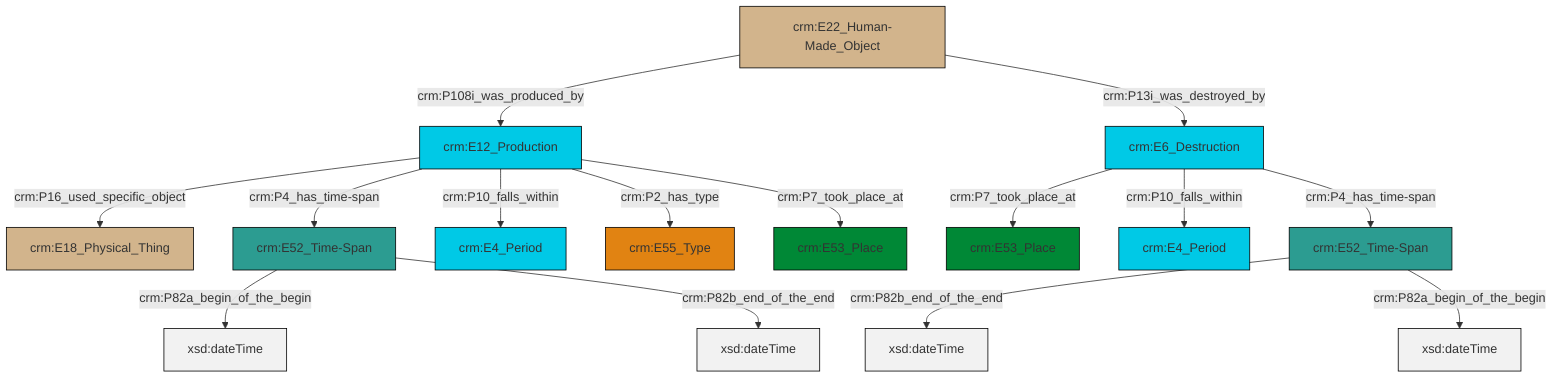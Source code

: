 graph TD
classDef Literal fill:#f2f2f2,stroke:#000000;
classDef CRM_Entity fill:#FFFFFF,stroke:#000000;
classDef Temporal_Entity fill:#00C9E6, stroke:#000000;
classDef Type fill:#E18312, stroke:#000000;
classDef Time-Span fill:#2C9C91, stroke:#000000;
classDef Appellation fill:#FFEB7F, stroke:#000000;
classDef Place fill:#008836, stroke:#000000;
classDef Persistent_Item fill:#B266B2, stroke:#000000;
classDef Conceptual_Object fill:#FFD700, stroke:#000000;
classDef Physical_Thing fill:#D2B48C, stroke:#000000;
classDef Actor fill:#f58aad, stroke:#000000;
classDef PC_Classes fill:#4ce600, stroke:#000000;
classDef Multi fill:#cccccc,stroke:#000000;

0["crm:E22_Human-Made_Object"]:::Physical_Thing -->|crm:P108i_was_produced_by| 1["crm:E12_Production"]:::Temporal_Entity
1["crm:E12_Production"]:::Temporal_Entity -->|crm:P16_used_specific_object| 3["crm:E18_Physical_Thing"]:::Physical_Thing
4["crm:E52_Time-Span"]:::Time-Span -->|crm:P82b_end_of_the_end| 5[xsd:dateTime]:::Literal
1["crm:E12_Production"]:::Temporal_Entity -->|crm:P4_has_time-span| 6["crm:E52_Time-Span"]:::Time-Span
6["crm:E52_Time-Span"]:::Time-Span -->|crm:P82a_begin_of_the_begin| 9[xsd:dateTime]:::Literal
10["crm:E6_Destruction"]:::Temporal_Entity -->|crm:P7_took_place_at| 13["crm:E53_Place"]:::Place
10["crm:E6_Destruction"]:::Temporal_Entity -->|crm:P10_falls_within| 14["crm:E4_Period"]:::Temporal_Entity
1["crm:E12_Production"]:::Temporal_Entity -->|crm:P10_falls_within| 15["crm:E4_Period"]:::Temporal_Entity
4["crm:E52_Time-Span"]:::Time-Span -->|crm:P82a_begin_of_the_begin| 17[xsd:dateTime]:::Literal
0["crm:E22_Human-Made_Object"]:::Physical_Thing -->|crm:P13i_was_destroyed_by| 10["crm:E6_Destruction"]:::Temporal_Entity
1["crm:E12_Production"]:::Temporal_Entity -->|crm:P2_has_type| 7["crm:E55_Type"]:::Type
1["crm:E12_Production"]:::Temporal_Entity -->|crm:P7_took_place_at| 19["crm:E53_Place"]:::Place
6["crm:E52_Time-Span"]:::Time-Span -->|crm:P82b_end_of_the_end| 22[xsd:dateTime]:::Literal
10["crm:E6_Destruction"]:::Temporal_Entity -->|crm:P4_has_time-span| 4["crm:E52_Time-Span"]:::Time-Span